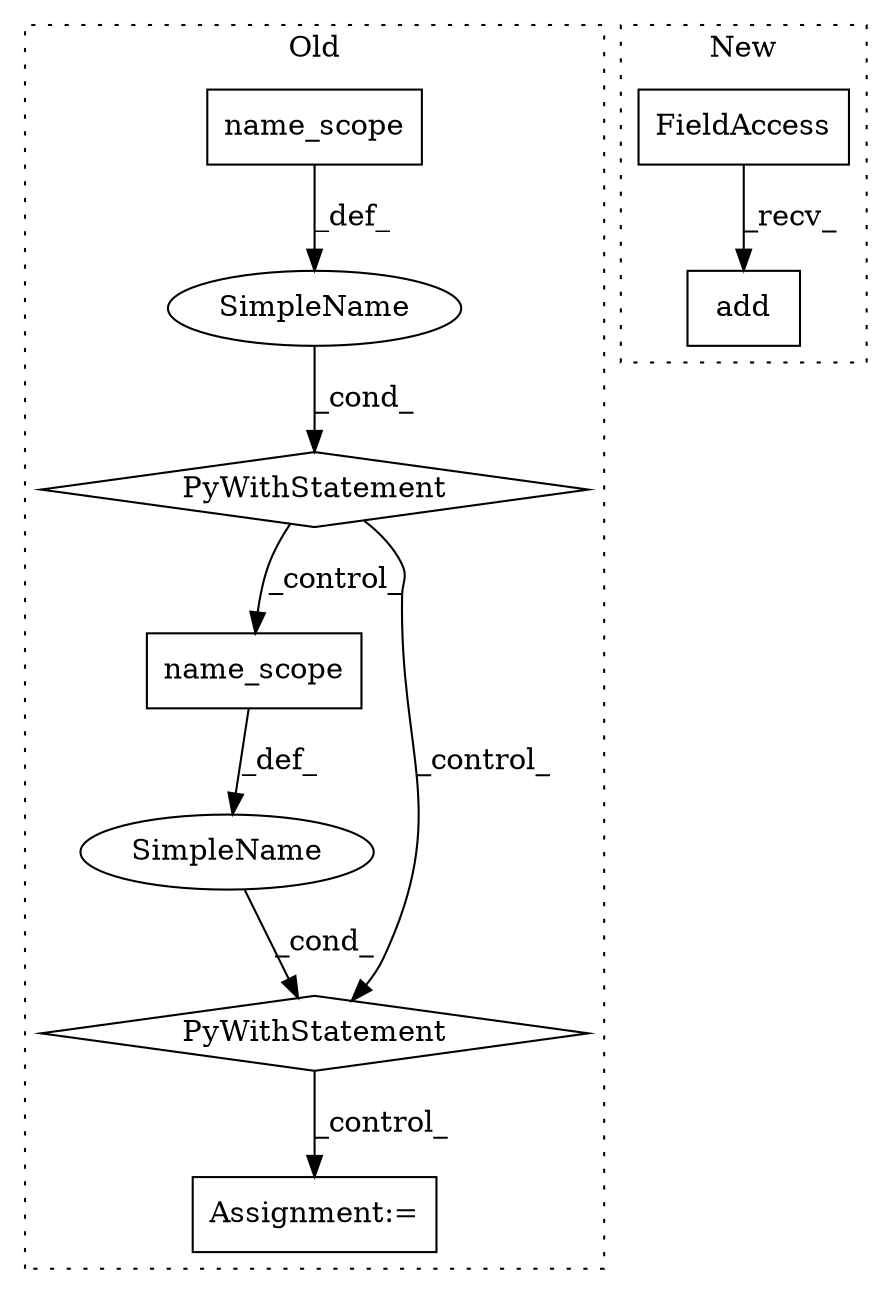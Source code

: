 digraph G {
subgraph cluster0 {
1 [label="name_scope" a="32" s="7984" l="12" shape="box"];
3 [label="SimpleName" a="42" s="" l="" shape="ellipse"];
4 [label="PyWithStatement" a="104" s="7958,7996" l="10,2" shape="diamond"];
6 [label="SimpleName" a="42" s="" l="" shape="ellipse"];
7 [label="Assignment:=" a="7" s="8008,8107" l="61,2" shape="box"];
8 [label="PyWithStatement" a="104" s="7867,7894" l="10,2" shape="diamond"];
9 [label="name_scope" a="32" s="7882" l="12" shape="box"];
label = "Old";
style="dotted";
}
subgraph cluster1 {
2 [label="add" a="32" s="3236,3397" l="4,1" shape="box"];
5 [label="FieldAccess" a="22" s="3212" l="23" shape="box"];
label = "New";
style="dotted";
}
1 -> 6 [label="_def_"];
3 -> 8 [label="_cond_"];
4 -> 7 [label="_control_"];
5 -> 2 [label="_recv_"];
6 -> 4 [label="_cond_"];
8 -> 1 [label="_control_"];
8 -> 4 [label="_control_"];
9 -> 3 [label="_def_"];
}